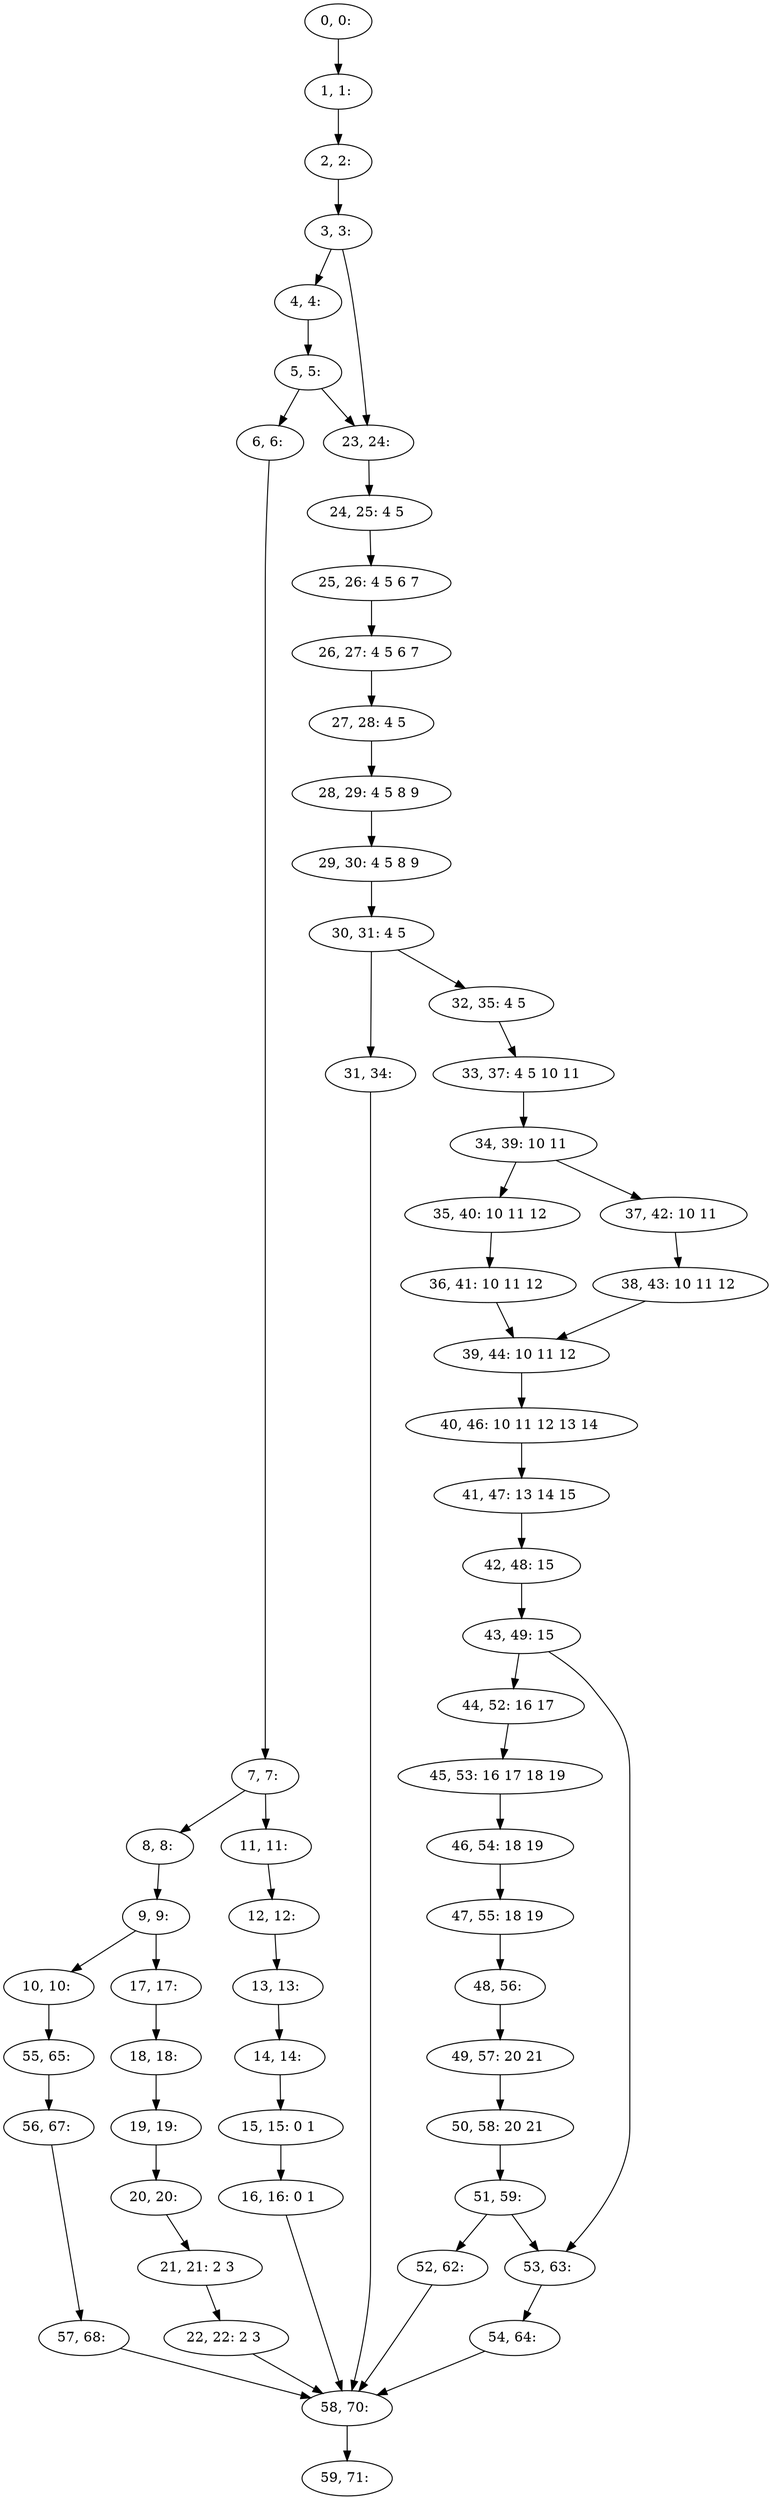 digraph G {
0[label="0, 0: "];
1[label="1, 1: "];
2[label="2, 2: "];
3[label="3, 3: "];
4[label="4, 4: "];
5[label="5, 5: "];
6[label="6, 6: "];
7[label="7, 7: "];
8[label="8, 8: "];
9[label="9, 9: "];
10[label="10, 10: "];
11[label="11, 11: "];
12[label="12, 12: "];
13[label="13, 13: "];
14[label="14, 14: "];
15[label="15, 15: 0 1 "];
16[label="16, 16: 0 1 "];
17[label="17, 17: "];
18[label="18, 18: "];
19[label="19, 19: "];
20[label="20, 20: "];
21[label="21, 21: 2 3 "];
22[label="22, 22: 2 3 "];
23[label="23, 24: "];
24[label="24, 25: 4 5 "];
25[label="25, 26: 4 5 6 7 "];
26[label="26, 27: 4 5 6 7 "];
27[label="27, 28: 4 5 "];
28[label="28, 29: 4 5 8 9 "];
29[label="29, 30: 4 5 8 9 "];
30[label="30, 31: 4 5 "];
31[label="31, 34: "];
32[label="32, 35: 4 5 "];
33[label="33, 37: 4 5 10 11 "];
34[label="34, 39: 10 11 "];
35[label="35, 40: 10 11 12 "];
36[label="36, 41: 10 11 12 "];
37[label="37, 42: 10 11 "];
38[label="38, 43: 10 11 12 "];
39[label="39, 44: 10 11 12 "];
40[label="40, 46: 10 11 12 13 14 "];
41[label="41, 47: 13 14 15 "];
42[label="42, 48: 15 "];
43[label="43, 49: 15 "];
44[label="44, 52: 16 17 "];
45[label="45, 53: 16 17 18 19 "];
46[label="46, 54: 18 19 "];
47[label="47, 55: 18 19 "];
48[label="48, 56: "];
49[label="49, 57: 20 21 "];
50[label="50, 58: 20 21 "];
51[label="51, 59: "];
52[label="52, 62: "];
53[label="53, 63: "];
54[label="54, 64: "];
55[label="55, 65: "];
56[label="56, 67: "];
57[label="57, 68: "];
58[label="58, 70: "];
59[label="59, 71: "];
0->1 ;
1->2 ;
2->3 ;
3->4 ;
3->23 ;
4->5 ;
5->6 ;
5->23 ;
6->7 ;
7->8 ;
7->11 ;
8->9 ;
9->10 ;
9->17 ;
10->55 ;
11->12 ;
12->13 ;
13->14 ;
14->15 ;
15->16 ;
16->58 ;
17->18 ;
18->19 ;
19->20 ;
20->21 ;
21->22 ;
22->58 ;
23->24 ;
24->25 ;
25->26 ;
26->27 ;
27->28 ;
28->29 ;
29->30 ;
30->31 ;
30->32 ;
31->58 ;
32->33 ;
33->34 ;
34->35 ;
34->37 ;
35->36 ;
36->39 ;
37->38 ;
38->39 ;
39->40 ;
40->41 ;
41->42 ;
42->43 ;
43->44 ;
43->53 ;
44->45 ;
45->46 ;
46->47 ;
47->48 ;
48->49 ;
49->50 ;
50->51 ;
51->52 ;
51->53 ;
52->58 ;
53->54 ;
54->58 ;
55->56 ;
56->57 ;
57->58 ;
58->59 ;
}
